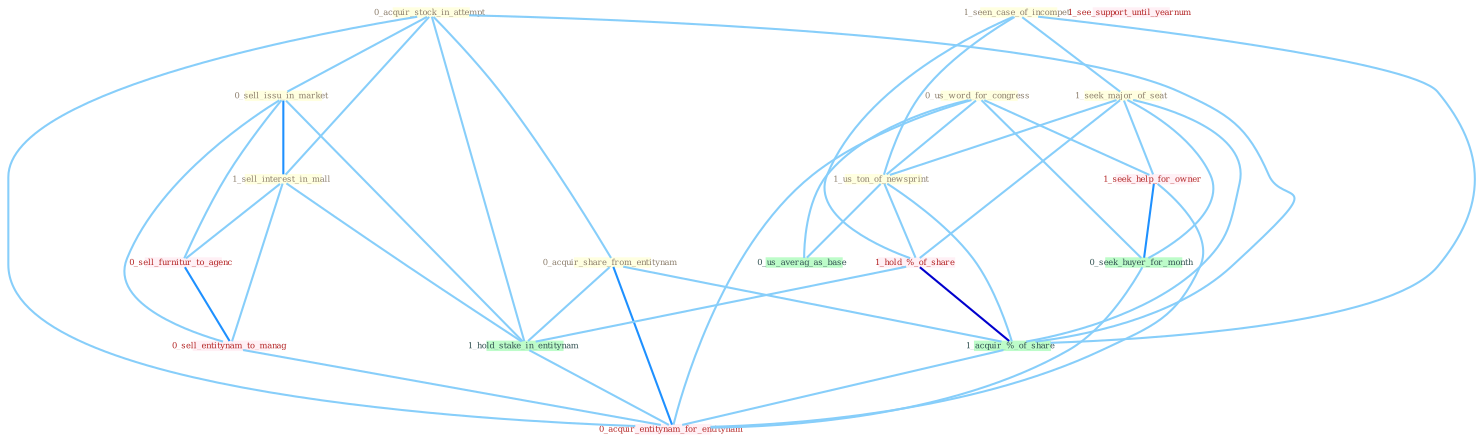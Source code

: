 Graph G{ 
    node
    [shape=polygon,style=filled,width=.5,height=.06,color="#BDFCC9",fixedsize=true,fontsize=4,
    fontcolor="#2f4f4f"];
    {node
    [color="#ffffe0", fontcolor="#8b7d6b"] "0_us_word_for_congress " "0_acquir_stock_in_attempt " "1_seen_case_of_incompet " "0_acquir_share_from_entitynam " "1_seek_major_of_seat " "1_us_ton_of_newsprint " "0_sell_issu_in_market " "1_sell_interest_in_mall "}
{node [color="#fff0f5", fontcolor="#b22222"] "1_hold_%_of_share " "1_seek_help_for_owner " "1_see_support_until_yearnum " "0_sell_furnitur_to_agenc " "0_sell_entitynam_to_manag " "0_acquir_entitynam_for_entitynam "}
edge [color="#B0E2FF"];

	"0_us_word_for_congress " -- "1_us_ton_of_newsprint " [w="1", color="#87cefa" ];
	"0_us_word_for_congress " -- "1_seek_help_for_owner " [w="1", color="#87cefa" ];
	"0_us_word_for_congress " -- "0_seek_buyer_for_month " [w="1", color="#87cefa" ];
	"0_us_word_for_congress " -- "0_us_averag_as_base " [w="1", color="#87cefa" ];
	"0_us_word_for_congress " -- "0_acquir_entitynam_for_entitynam " [w="1", color="#87cefa" ];
	"0_acquir_stock_in_attempt " -- "0_acquir_share_from_entitynam " [w="1", color="#87cefa" ];
	"0_acquir_stock_in_attempt " -- "0_sell_issu_in_market " [w="1", color="#87cefa" ];
	"0_acquir_stock_in_attempt " -- "1_sell_interest_in_mall " [w="1", color="#87cefa" ];
	"0_acquir_stock_in_attempt " -- "1_hold_stake_in_entitynam " [w="1", color="#87cefa" ];
	"0_acquir_stock_in_attempt " -- "1_acquir_%_of_share " [w="1", color="#87cefa" ];
	"0_acquir_stock_in_attempt " -- "0_acquir_entitynam_for_entitynam " [w="1", color="#87cefa" ];
	"1_seen_case_of_incompet " -- "1_seek_major_of_seat " [w="1", color="#87cefa" ];
	"1_seen_case_of_incompet " -- "1_us_ton_of_newsprint " [w="1", color="#87cefa" ];
	"1_seen_case_of_incompet " -- "1_hold_%_of_share " [w="1", color="#87cefa" ];
	"1_seen_case_of_incompet " -- "1_acquir_%_of_share " [w="1", color="#87cefa" ];
	"0_acquir_share_from_entitynam " -- "1_hold_stake_in_entitynam " [w="1", color="#87cefa" ];
	"0_acquir_share_from_entitynam " -- "1_acquir_%_of_share " [w="1", color="#87cefa" ];
	"0_acquir_share_from_entitynam " -- "0_acquir_entitynam_for_entitynam " [w="2", color="#1e90ff" , len=0.8];
	"1_seek_major_of_seat " -- "1_us_ton_of_newsprint " [w="1", color="#87cefa" ];
	"1_seek_major_of_seat " -- "1_hold_%_of_share " [w="1", color="#87cefa" ];
	"1_seek_major_of_seat " -- "1_seek_help_for_owner " [w="1", color="#87cefa" ];
	"1_seek_major_of_seat " -- "0_seek_buyer_for_month " [w="1", color="#87cefa" ];
	"1_seek_major_of_seat " -- "1_acquir_%_of_share " [w="1", color="#87cefa" ];
	"1_us_ton_of_newsprint " -- "1_hold_%_of_share " [w="1", color="#87cefa" ];
	"1_us_ton_of_newsprint " -- "1_acquir_%_of_share " [w="1", color="#87cefa" ];
	"1_us_ton_of_newsprint " -- "0_us_averag_as_base " [w="1", color="#87cefa" ];
	"0_sell_issu_in_market " -- "1_sell_interest_in_mall " [w="2", color="#1e90ff" , len=0.8];
	"0_sell_issu_in_market " -- "1_hold_stake_in_entitynam " [w="1", color="#87cefa" ];
	"0_sell_issu_in_market " -- "0_sell_furnitur_to_agenc " [w="1", color="#87cefa" ];
	"0_sell_issu_in_market " -- "0_sell_entitynam_to_manag " [w="1", color="#87cefa" ];
	"1_sell_interest_in_mall " -- "1_hold_stake_in_entitynam " [w="1", color="#87cefa" ];
	"1_sell_interest_in_mall " -- "0_sell_furnitur_to_agenc " [w="1", color="#87cefa" ];
	"1_sell_interest_in_mall " -- "0_sell_entitynam_to_manag " [w="1", color="#87cefa" ];
	"1_hold_%_of_share " -- "1_hold_stake_in_entitynam " [w="1", color="#87cefa" ];
	"1_hold_%_of_share " -- "1_acquir_%_of_share " [w="3", color="#0000cd" , len=0.6];
	"1_hold_stake_in_entitynam " -- "0_acquir_entitynam_for_entitynam " [w="1", color="#87cefa" ];
	"1_seek_help_for_owner " -- "0_seek_buyer_for_month " [w="2", color="#1e90ff" , len=0.8];
	"1_seek_help_for_owner " -- "0_acquir_entitynam_for_entitynam " [w="1", color="#87cefa" ];
	"0_seek_buyer_for_month " -- "0_acquir_entitynam_for_entitynam " [w="1", color="#87cefa" ];
	"1_acquir_%_of_share " -- "0_acquir_entitynam_for_entitynam " [w="1", color="#87cefa" ];
	"0_sell_furnitur_to_agenc " -- "0_sell_entitynam_to_manag " [w="2", color="#1e90ff" , len=0.8];
	"0_sell_entitynam_to_manag " -- "0_acquir_entitynam_for_entitynam " [w="1", color="#87cefa" ];
}